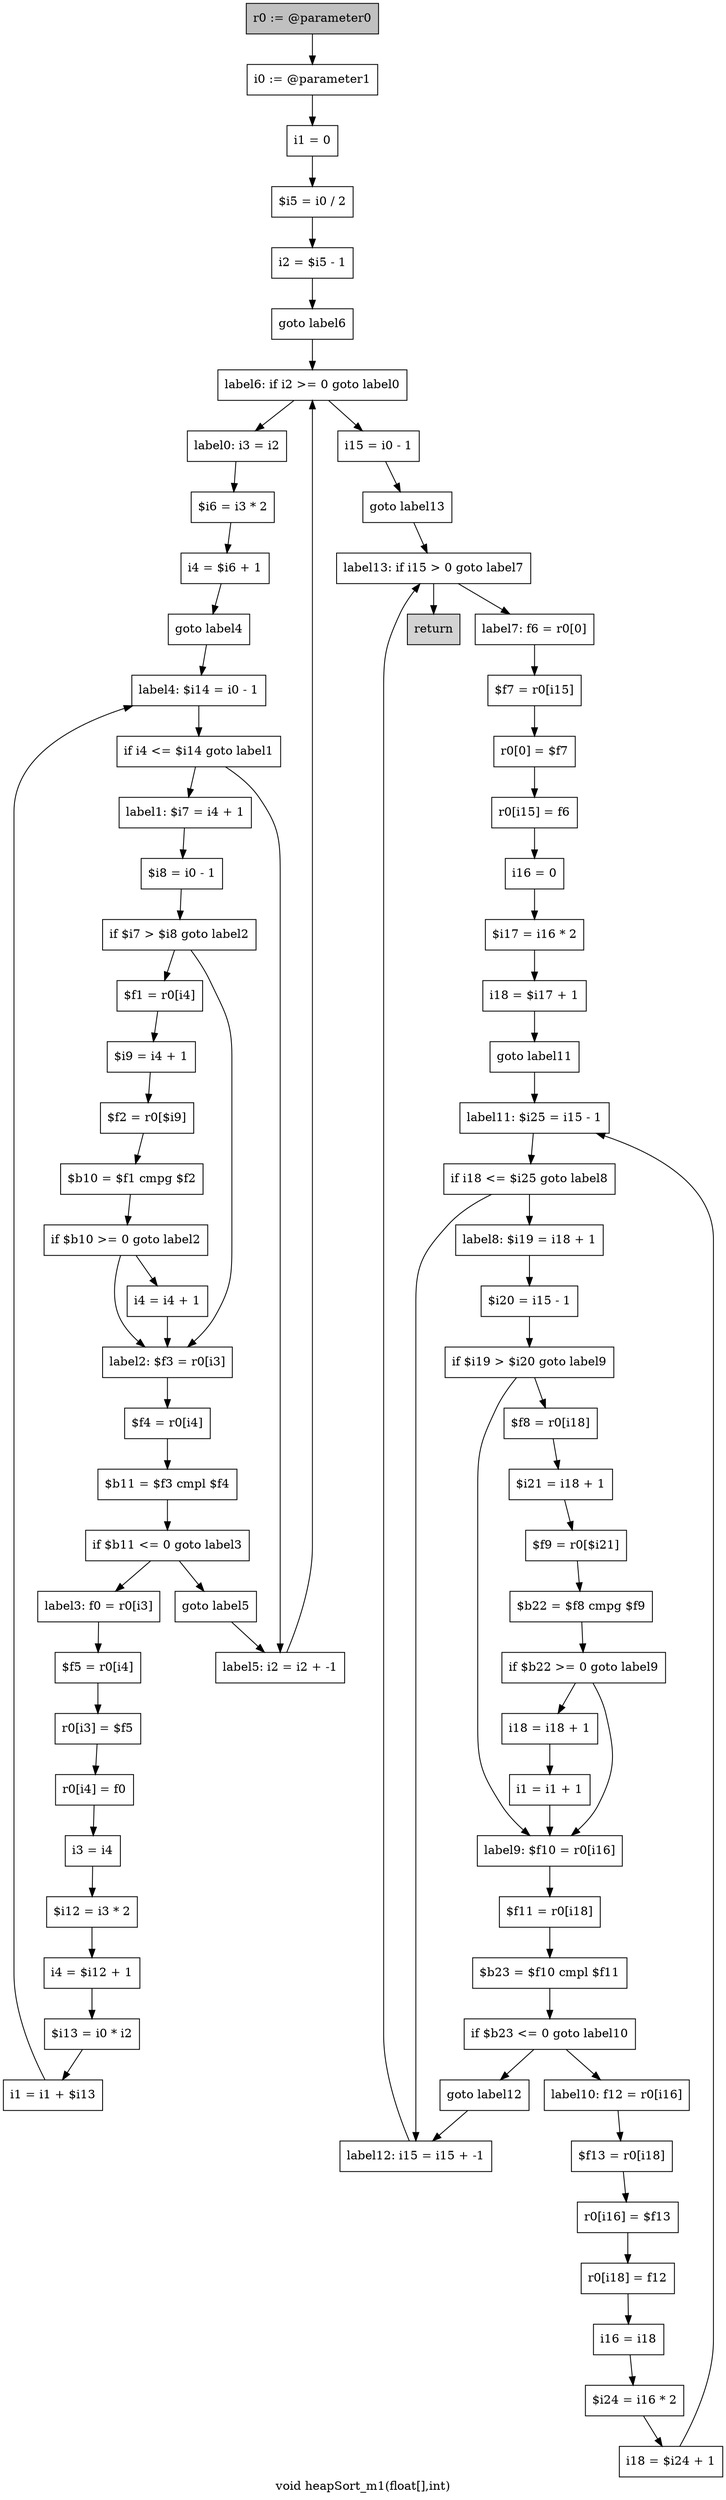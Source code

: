 digraph "void heapSort_m1(float[],int)" {
    label="void heapSort_m1(float[],int)";
    node [shape=box];
    "0" [style=filled,fillcolor=gray,label="r0 := @parameter0",];
    "1" [label="i0 := @parameter1",];
    "0"->"1";
    "2" [label="i1 = 0",];
    "1"->"2";
    "3" [label="$i5 = i0 / 2",];
    "2"->"3";
    "4" [label="i2 = $i5 - 1",];
    "3"->"4";
    "5" [label="goto label6",];
    "4"->"5";
    "36" [label="label6: if i2 >= 0 goto label0",];
    "5"->"36";
    "6" [label="label0: i3 = i2",];
    "7" [label="$i6 = i3 * 2",];
    "6"->"7";
    "8" [label="i4 = $i6 + 1",];
    "7"->"8";
    "9" [label="goto label4",];
    "8"->"9";
    "33" [label="label4: $i14 = i0 - 1",];
    "9"->"33";
    "10" [label="label1: $i7 = i4 + 1",];
    "11" [label="$i8 = i0 - 1",];
    "10"->"11";
    "12" [label="if $i7 > $i8 goto label2",];
    "11"->"12";
    "13" [label="$f1 = r0[i4]",];
    "12"->"13";
    "19" [label="label2: $f3 = r0[i3]",];
    "12"->"19";
    "14" [label="$i9 = i4 + 1",];
    "13"->"14";
    "15" [label="$f2 = r0[$i9]",];
    "14"->"15";
    "16" [label="$b10 = $f1 cmpg $f2",];
    "15"->"16";
    "17" [label="if $b10 >= 0 goto label2",];
    "16"->"17";
    "18" [label="i4 = i4 + 1",];
    "17"->"18";
    "17"->"19";
    "18"->"19";
    "20" [label="$f4 = r0[i4]",];
    "19"->"20";
    "21" [label="$b11 = $f3 cmpl $f4",];
    "20"->"21";
    "22" [label="if $b11 <= 0 goto label3",];
    "21"->"22";
    "23" [label="goto label5",];
    "22"->"23";
    "24" [label="label3: f0 = r0[i3]",];
    "22"->"24";
    "35" [label="label5: i2 = i2 + -1",];
    "23"->"35";
    "25" [label="$f5 = r0[i4]",];
    "24"->"25";
    "26" [label="r0[i3] = $f5",];
    "25"->"26";
    "27" [label="r0[i4] = f0",];
    "26"->"27";
    "28" [label="i3 = i4",];
    "27"->"28";
    "29" [label="$i12 = i3 * 2",];
    "28"->"29";
    "30" [label="i4 = $i12 + 1",];
    "29"->"30";
    "31" [label="$i13 = i0 * i2",];
    "30"->"31";
    "32" [label="i1 = i1 + $i13",];
    "31"->"32";
    "32"->"33";
    "34" [label="if i4 <= $i14 goto label1",];
    "33"->"34";
    "34"->"10";
    "34"->"35";
    "35"->"36";
    "36"->"6";
    "37" [label="i15 = i0 - 1",];
    "36"->"37";
    "38" [label="goto label13",];
    "37"->"38";
    "72" [label="label13: if i15 > 0 goto label7",];
    "38"->"72";
    "39" [label="label7: f6 = r0[0]",];
    "40" [label="$f7 = r0[i15]",];
    "39"->"40";
    "41" [label="r0[0] = $f7",];
    "40"->"41";
    "42" [label="r0[i15] = f6",];
    "41"->"42";
    "43" [label="i16 = 0",];
    "42"->"43";
    "44" [label="$i17 = i16 * 2",];
    "43"->"44";
    "45" [label="i18 = $i17 + 1",];
    "44"->"45";
    "46" [label="goto label11",];
    "45"->"46";
    "69" [label="label11: $i25 = i15 - 1",];
    "46"->"69";
    "47" [label="label8: $i19 = i18 + 1",];
    "48" [label="$i20 = i15 - 1",];
    "47"->"48";
    "49" [label="if $i19 > $i20 goto label9",];
    "48"->"49";
    "50" [label="$f8 = r0[i18]",];
    "49"->"50";
    "57" [label="label9: $f10 = r0[i16]",];
    "49"->"57";
    "51" [label="$i21 = i18 + 1",];
    "50"->"51";
    "52" [label="$f9 = r0[$i21]",];
    "51"->"52";
    "53" [label="$b22 = $f8 cmpg $f9",];
    "52"->"53";
    "54" [label="if $b22 >= 0 goto label9",];
    "53"->"54";
    "55" [label="i18 = i18 + 1",];
    "54"->"55";
    "54"->"57";
    "56" [label="i1 = i1 + 1",];
    "55"->"56";
    "56"->"57";
    "58" [label="$f11 = r0[i18]",];
    "57"->"58";
    "59" [label="$b23 = $f10 cmpl $f11",];
    "58"->"59";
    "60" [label="if $b23 <= 0 goto label10",];
    "59"->"60";
    "61" [label="goto label12",];
    "60"->"61";
    "62" [label="label10: f12 = r0[i16]",];
    "60"->"62";
    "71" [label="label12: i15 = i15 + -1",];
    "61"->"71";
    "63" [label="$f13 = r0[i18]",];
    "62"->"63";
    "64" [label="r0[i16] = $f13",];
    "63"->"64";
    "65" [label="r0[i18] = f12",];
    "64"->"65";
    "66" [label="i16 = i18",];
    "65"->"66";
    "67" [label="$i24 = i16 * 2",];
    "66"->"67";
    "68" [label="i18 = $i24 + 1",];
    "67"->"68";
    "68"->"69";
    "70" [label="if i18 <= $i25 goto label8",];
    "69"->"70";
    "70"->"47";
    "70"->"71";
    "71"->"72";
    "72"->"39";
    "73" [style=filled,fillcolor=lightgray,label="return",];
    "72"->"73";
}
